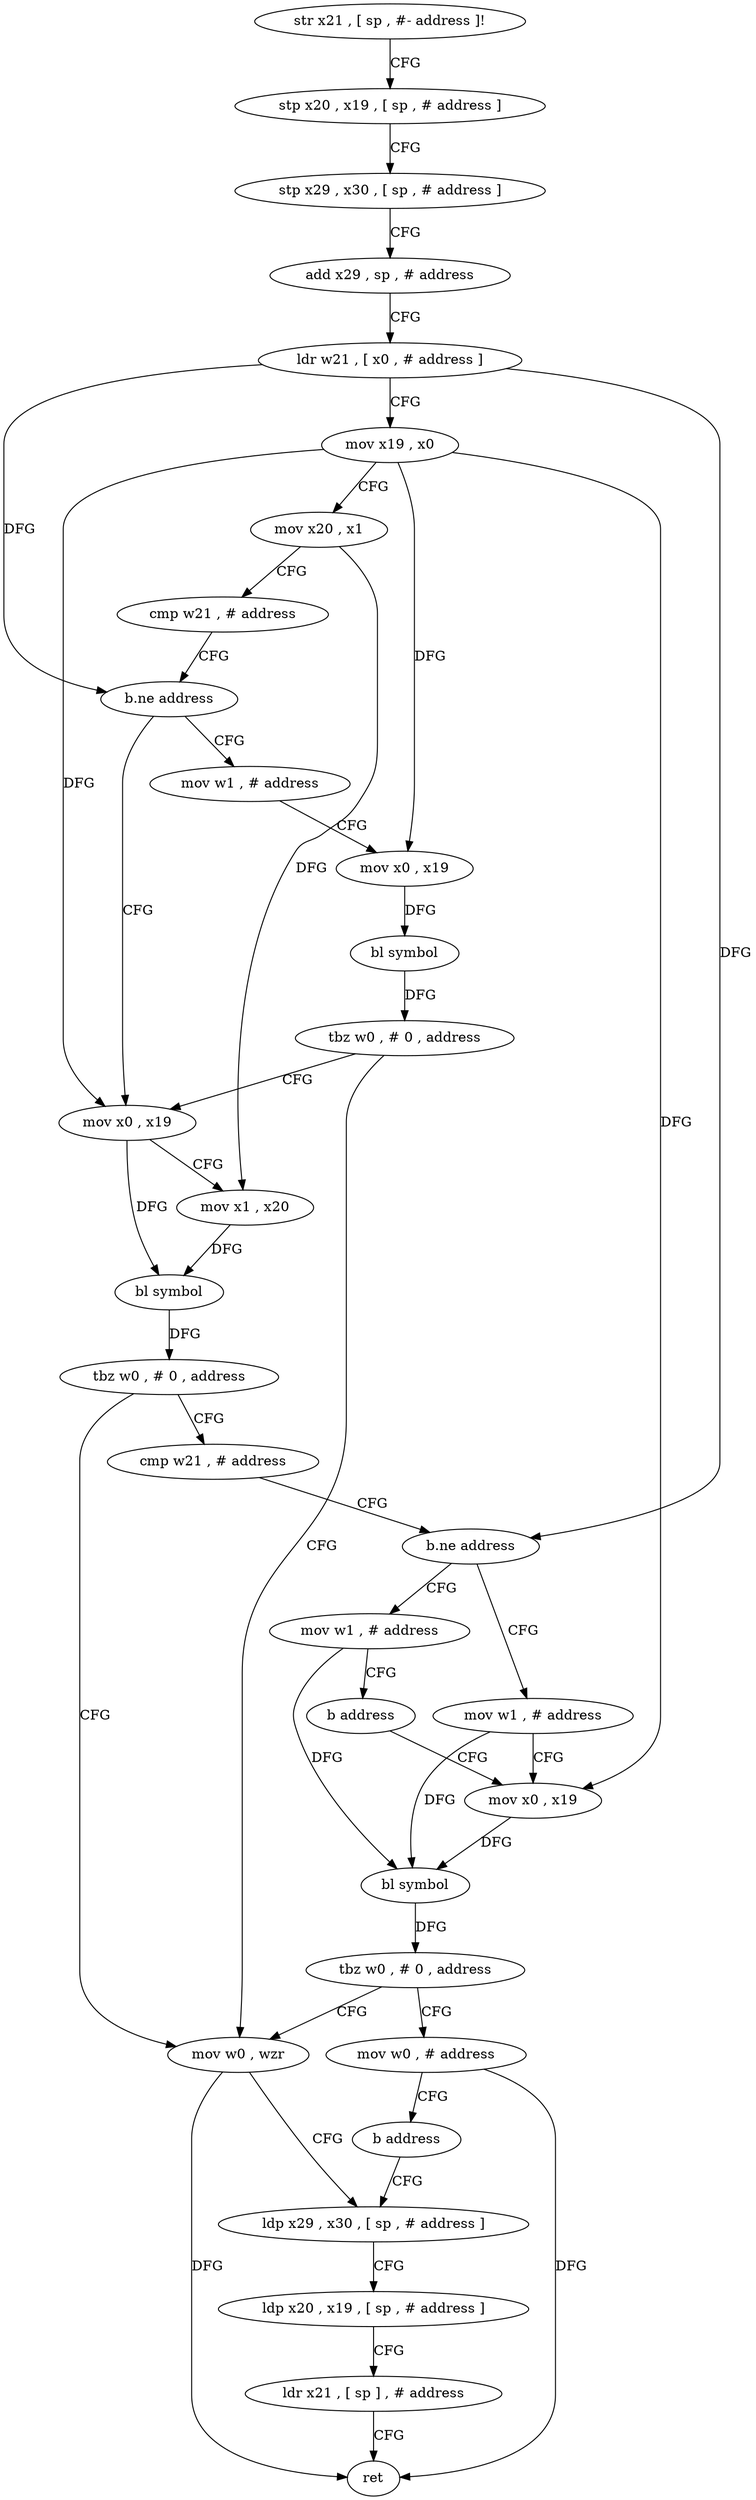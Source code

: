 digraph "func" {
"98880" [label = "str x21 , [ sp , #- address ]!" ]
"98884" [label = "stp x20 , x19 , [ sp , # address ]" ]
"98888" [label = "stp x29 , x30 , [ sp , # address ]" ]
"98892" [label = "add x29 , sp , # address" ]
"98896" [label = "ldr w21 , [ x0 , # address ]" ]
"98900" [label = "mov x19 , x0" ]
"98904" [label = "mov x20 , x1" ]
"98908" [label = "cmp w21 , # address" ]
"98912" [label = "b.ne address" ]
"98932" [label = "mov x0 , x19" ]
"98916" [label = "mov w1 , # address" ]
"98936" [label = "mov x1 , x20" ]
"98940" [label = "bl symbol" ]
"98944" [label = "tbz w0 , # 0 , address" ]
"98988" [label = "mov w0 , wzr" ]
"98948" [label = "cmp w21 , # address" ]
"98920" [label = "mov x0 , x19" ]
"98924" [label = "bl symbol" ]
"98928" [label = "tbz w0 , # 0 , address" ]
"98992" [label = "ldp x29 , x30 , [ sp , # address ]" ]
"98952" [label = "b.ne address" ]
"98964" [label = "mov w1 , # address" ]
"98956" [label = "mov w1 , # address" ]
"98968" [label = "mov x0 , x19" ]
"98960" [label = "b address" ]
"98980" [label = "mov w0 , # address" ]
"98984" [label = "b address" ]
"98972" [label = "bl symbol" ]
"98976" [label = "tbz w0 , # 0 , address" ]
"98996" [label = "ldp x20 , x19 , [ sp , # address ]" ]
"99000" [label = "ldr x21 , [ sp ] , # address" ]
"99004" [label = "ret" ]
"98880" -> "98884" [ label = "CFG" ]
"98884" -> "98888" [ label = "CFG" ]
"98888" -> "98892" [ label = "CFG" ]
"98892" -> "98896" [ label = "CFG" ]
"98896" -> "98900" [ label = "CFG" ]
"98896" -> "98912" [ label = "DFG" ]
"98896" -> "98952" [ label = "DFG" ]
"98900" -> "98904" [ label = "CFG" ]
"98900" -> "98932" [ label = "DFG" ]
"98900" -> "98920" [ label = "DFG" ]
"98900" -> "98968" [ label = "DFG" ]
"98904" -> "98908" [ label = "CFG" ]
"98904" -> "98936" [ label = "DFG" ]
"98908" -> "98912" [ label = "CFG" ]
"98912" -> "98932" [ label = "CFG" ]
"98912" -> "98916" [ label = "CFG" ]
"98932" -> "98936" [ label = "CFG" ]
"98932" -> "98940" [ label = "DFG" ]
"98916" -> "98920" [ label = "CFG" ]
"98936" -> "98940" [ label = "DFG" ]
"98940" -> "98944" [ label = "DFG" ]
"98944" -> "98988" [ label = "CFG" ]
"98944" -> "98948" [ label = "CFG" ]
"98988" -> "98992" [ label = "CFG" ]
"98988" -> "99004" [ label = "DFG" ]
"98948" -> "98952" [ label = "CFG" ]
"98920" -> "98924" [ label = "DFG" ]
"98924" -> "98928" [ label = "DFG" ]
"98928" -> "98988" [ label = "CFG" ]
"98928" -> "98932" [ label = "CFG" ]
"98992" -> "98996" [ label = "CFG" ]
"98952" -> "98964" [ label = "CFG" ]
"98952" -> "98956" [ label = "CFG" ]
"98964" -> "98968" [ label = "CFG" ]
"98964" -> "98972" [ label = "DFG" ]
"98956" -> "98960" [ label = "CFG" ]
"98956" -> "98972" [ label = "DFG" ]
"98968" -> "98972" [ label = "DFG" ]
"98960" -> "98968" [ label = "CFG" ]
"98980" -> "98984" [ label = "CFG" ]
"98980" -> "99004" [ label = "DFG" ]
"98984" -> "98992" [ label = "CFG" ]
"98972" -> "98976" [ label = "DFG" ]
"98976" -> "98988" [ label = "CFG" ]
"98976" -> "98980" [ label = "CFG" ]
"98996" -> "99000" [ label = "CFG" ]
"99000" -> "99004" [ label = "CFG" ]
}
